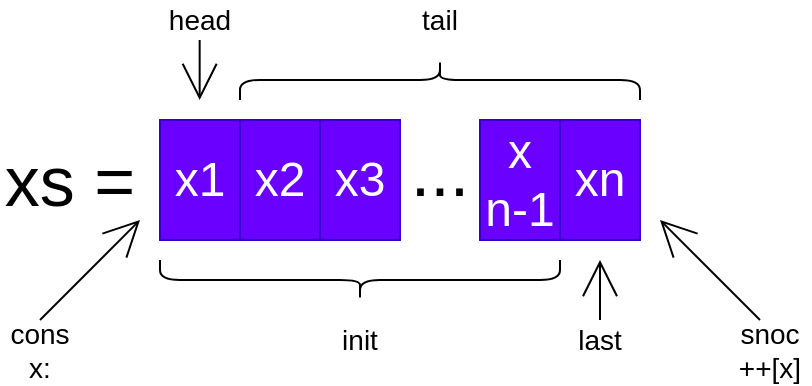 <mxfile>
    <diagram id="5mMuy2qfJHBzrWkbQ38y" name="Page-1">
        <mxGraphModel dx="664" dy="1230" grid="1" gridSize="10" guides="1" tooltips="1" connect="1" arrows="1" fold="1" page="1" pageScale="1" pageWidth="850" pageHeight="1100" math="0" shadow="0">
            <root>
                <mxCell id="0"/>
                <mxCell id="1" parent="0"/>
                <mxCell id="2" value="x1" style="rounded=0;whiteSpace=wrap;html=1;fontSize=24;fillColor=#6a00ff;strokeColor=#3700CC;fontColor=#ffffff;" vertex="1" parent="1">
                    <mxGeometry x="90" y="70" width="40" height="60" as="geometry"/>
                </mxCell>
                <mxCell id="3" value="x2" style="rounded=0;whiteSpace=wrap;html=1;fontSize=24;fillColor=#6a00ff;strokeColor=#3700CC;fontColor=#ffffff;" vertex="1" parent="1">
                    <mxGeometry x="130" y="70" width="40" height="60" as="geometry"/>
                </mxCell>
                <mxCell id="4" value="x3" style="rounded=0;whiteSpace=wrap;html=1;fontSize=24;fillColor=#6a00ff;strokeColor=#3700CC;fontColor=#ffffff;" vertex="1" parent="1">
                    <mxGeometry x="170" y="70" width="40" height="60" as="geometry"/>
                </mxCell>
                <mxCell id="5" value="..." style="text;html=1;strokeColor=none;fillColor=none;align=center;verticalAlign=middle;whiteSpace=wrap;rounded=0;fontSize=35;" vertex="1" parent="1">
                    <mxGeometry x="210" y="80" width="40" height="30" as="geometry"/>
                </mxCell>
                <mxCell id="6" value="x&lt;br&gt;n-1" style="rounded=0;whiteSpace=wrap;html=1;fontSize=24;fillColor=#6a00ff;strokeColor=#3700CC;fontColor=#ffffff;" vertex="1" parent="1">
                    <mxGeometry x="250" y="70" width="40" height="60" as="geometry"/>
                </mxCell>
                <mxCell id="7" value="xn" style="rounded=0;whiteSpace=wrap;html=1;fontSize=24;fillColor=#6a00ff;strokeColor=#3700CC;fontColor=#ffffff;" vertex="1" parent="1">
                    <mxGeometry x="290" y="70" width="40" height="60" as="geometry"/>
                </mxCell>
                <mxCell id="8" value="xs =" style="text;html=1;strokeColor=none;fillColor=none;align=center;verticalAlign=middle;whiteSpace=wrap;rounded=0;fontSize=35;" vertex="1" parent="1">
                    <mxGeometry x="10" y="90" width="70" height="20" as="geometry"/>
                </mxCell>
                <mxCell id="9" value="" style="shape=curlyBracket;whiteSpace=wrap;html=1;rounded=1;flipH=1;fontSize=35;rotation=90;" vertex="1" parent="1">
                    <mxGeometry x="180" y="50" width="20" height="200" as="geometry"/>
                </mxCell>
                <mxCell id="10" value="" style="shape=curlyBracket;whiteSpace=wrap;html=1;rounded=1;flipH=1;fontSize=35;rotation=-90;" vertex="1" parent="1">
                    <mxGeometry x="220" y="-50" width="20" height="200" as="geometry"/>
                </mxCell>
                <mxCell id="11" value="" style="endArrow=open;html=1;fontSize=35;endFill=0;endSize=16;" edge="1" parent="1">
                    <mxGeometry width="50" height="50" relative="1" as="geometry">
                        <mxPoint x="310" y="170" as="sourcePoint"/>
                        <mxPoint x="310" y="140" as="targetPoint"/>
                    </mxGeometry>
                </mxCell>
                <mxCell id="13" value="" style="endArrow=open;html=1;fontSize=35;endFill=0;endSize=16;" edge="1" parent="1">
                    <mxGeometry width="50" height="50" relative="1" as="geometry">
                        <mxPoint x="109.83" y="30" as="sourcePoint"/>
                        <mxPoint x="109.83" y="60" as="targetPoint"/>
                    </mxGeometry>
                </mxCell>
                <mxCell id="14" value="tail" style="text;html=1;strokeColor=none;fillColor=none;align=center;verticalAlign=middle;whiteSpace=wrap;rounded=0;fontSize=14;" vertex="1" parent="1">
                    <mxGeometry x="210" y="10" width="40" height="20" as="geometry"/>
                </mxCell>
                <mxCell id="15" value="head" style="text;html=1;strokeColor=none;fillColor=none;align=center;verticalAlign=middle;whiteSpace=wrap;rounded=0;fontSize=14;" vertex="1" parent="1">
                    <mxGeometry x="90" y="10" width="40" height="20" as="geometry"/>
                </mxCell>
                <mxCell id="16" value="init" style="text;html=1;strokeColor=none;fillColor=none;align=center;verticalAlign=middle;whiteSpace=wrap;rounded=0;fontSize=14;" vertex="1" parent="1">
                    <mxGeometry x="170" y="170" width="40" height="20" as="geometry"/>
                </mxCell>
                <mxCell id="17" value="last" style="text;html=1;strokeColor=none;fillColor=none;align=center;verticalAlign=middle;whiteSpace=wrap;rounded=0;fontSize=14;" vertex="1" parent="1">
                    <mxGeometry x="290" y="170" width="40" height="20" as="geometry"/>
                </mxCell>
                <mxCell id="18" value="" style="endArrow=open;html=1;fontSize=35;endFill=0;endSize=16;" edge="1" parent="1">
                    <mxGeometry width="50" height="50" relative="1" as="geometry">
                        <mxPoint x="30" y="170" as="sourcePoint"/>
                        <mxPoint x="80" y="120" as="targetPoint"/>
                    </mxGeometry>
                </mxCell>
                <mxCell id="19" value="" style="endArrow=open;html=1;fontSize=35;endFill=0;endSize=16;" edge="1" parent="1">
                    <mxGeometry width="50" height="50" relative="1" as="geometry">
                        <mxPoint x="390" y="170" as="sourcePoint"/>
                        <mxPoint x="340" y="120" as="targetPoint"/>
                    </mxGeometry>
                </mxCell>
                <mxCell id="20" value="cons&lt;br&gt;x:" style="text;html=1;strokeColor=none;fillColor=none;align=center;verticalAlign=middle;whiteSpace=wrap;rounded=0;fontSize=14;" vertex="1" parent="1">
                    <mxGeometry x="10" y="170" width="40" height="30" as="geometry"/>
                </mxCell>
                <mxCell id="21" value="snoc&lt;br&gt;++[x]" style="text;html=1;strokeColor=none;fillColor=none;align=center;verticalAlign=middle;whiteSpace=wrap;rounded=0;fontSize=14;" vertex="1" parent="1">
                    <mxGeometry x="375" y="170" width="40" height="30" as="geometry"/>
                </mxCell>
            </root>
        </mxGraphModel>
    </diagram>
</mxfile>